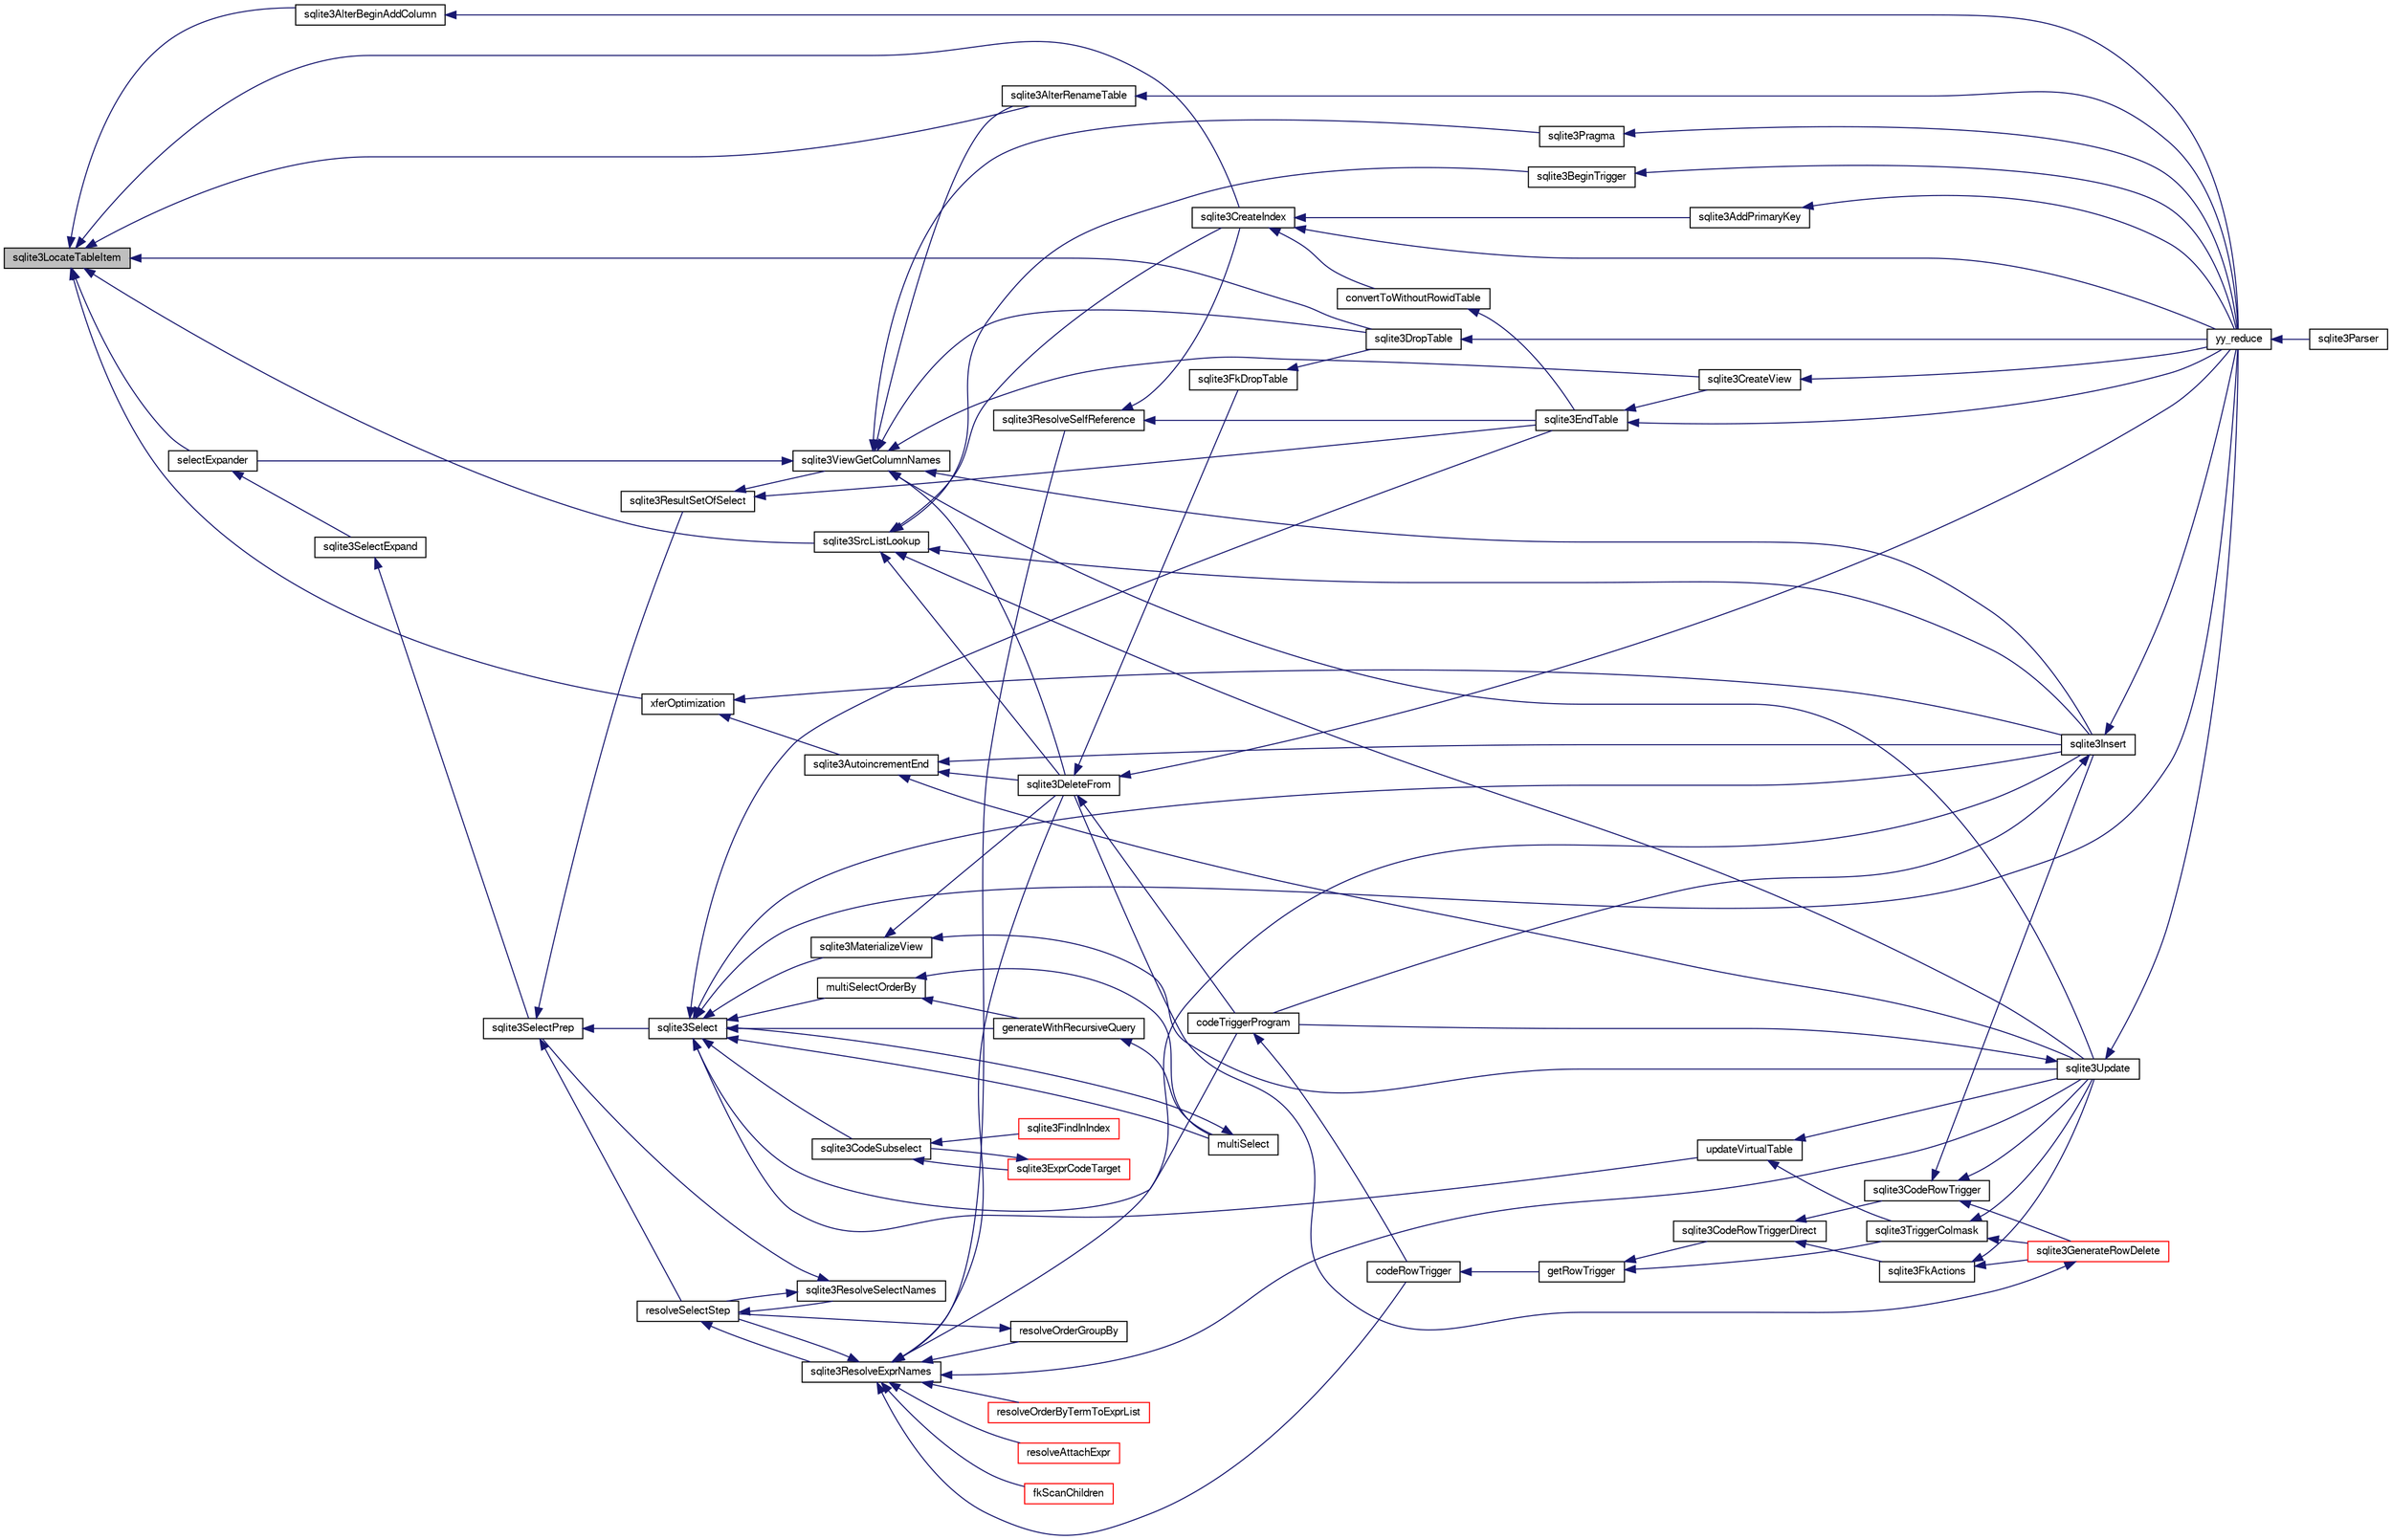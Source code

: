 digraph "sqlite3LocateTableItem"
{
  edge [fontname="FreeSans",fontsize="10",labelfontname="FreeSans",labelfontsize="10"];
  node [fontname="FreeSans",fontsize="10",shape=record];
  rankdir="LR";
  Node579398 [label="sqlite3LocateTableItem",height=0.2,width=0.4,color="black", fillcolor="grey75", style="filled", fontcolor="black"];
  Node579398 -> Node579399 [dir="back",color="midnightblue",fontsize="10",style="solid",fontname="FreeSans"];
  Node579399 [label="sqlite3AlterRenameTable",height=0.2,width=0.4,color="black", fillcolor="white", style="filled",URL="$sqlite3_8c.html#aa5cfdb507ff74e559f2efb0318c96d2c"];
  Node579399 -> Node579400 [dir="back",color="midnightblue",fontsize="10",style="solid",fontname="FreeSans"];
  Node579400 [label="yy_reduce",height=0.2,width=0.4,color="black", fillcolor="white", style="filled",URL="$sqlite3_8c.html#a7c419a9b25711c666a9a2449ef377f14"];
  Node579400 -> Node579401 [dir="back",color="midnightblue",fontsize="10",style="solid",fontname="FreeSans"];
  Node579401 [label="sqlite3Parser",height=0.2,width=0.4,color="black", fillcolor="white", style="filled",URL="$sqlite3_8c.html#a0327d71a5fabe0b6a343d78a2602e72a"];
  Node579398 -> Node579402 [dir="back",color="midnightblue",fontsize="10",style="solid",fontname="FreeSans"];
  Node579402 [label="sqlite3AlterBeginAddColumn",height=0.2,width=0.4,color="black", fillcolor="white", style="filled",URL="$sqlite3_8c.html#a884f7bc342f8753d938ae1f1b9157d2d"];
  Node579402 -> Node579400 [dir="back",color="midnightblue",fontsize="10",style="solid",fontname="FreeSans"];
  Node579398 -> Node579403 [dir="back",color="midnightblue",fontsize="10",style="solid",fontname="FreeSans"];
  Node579403 [label="sqlite3DropTable",height=0.2,width=0.4,color="black", fillcolor="white", style="filled",URL="$sqlite3_8c.html#a5534f77364b5568783c0e50db3c9defb"];
  Node579403 -> Node579400 [dir="back",color="midnightblue",fontsize="10",style="solid",fontname="FreeSans"];
  Node579398 -> Node579404 [dir="back",color="midnightblue",fontsize="10",style="solid",fontname="FreeSans"];
  Node579404 [label="sqlite3CreateIndex",height=0.2,width=0.4,color="black", fillcolor="white", style="filled",URL="$sqlite3_8c.html#a8dbe5e590ab6c58a8c45f34f7c81e825"];
  Node579404 -> Node579405 [dir="back",color="midnightblue",fontsize="10",style="solid",fontname="FreeSans"];
  Node579405 [label="sqlite3AddPrimaryKey",height=0.2,width=0.4,color="black", fillcolor="white", style="filled",URL="$sqlite3_8c.html#af2b0672c3379d2a7d927d210ae0ade62"];
  Node579405 -> Node579400 [dir="back",color="midnightblue",fontsize="10",style="solid",fontname="FreeSans"];
  Node579404 -> Node579406 [dir="back",color="midnightblue",fontsize="10",style="solid",fontname="FreeSans"];
  Node579406 [label="convertToWithoutRowidTable",height=0.2,width=0.4,color="black", fillcolor="white", style="filled",URL="$sqlite3_8c.html#a0d41effc4e4a0ba740429a08f6747313"];
  Node579406 -> Node579407 [dir="back",color="midnightblue",fontsize="10",style="solid",fontname="FreeSans"];
  Node579407 [label="sqlite3EndTable",height=0.2,width=0.4,color="black", fillcolor="white", style="filled",URL="$sqlite3_8c.html#a7b5f2c66c0f0b6f819d970ca389768b0"];
  Node579407 -> Node579408 [dir="back",color="midnightblue",fontsize="10",style="solid",fontname="FreeSans"];
  Node579408 [label="sqlite3CreateView",height=0.2,width=0.4,color="black", fillcolor="white", style="filled",URL="$sqlite3_8c.html#a9d85cb00ff71dee5cd9a019503a6982e"];
  Node579408 -> Node579400 [dir="back",color="midnightblue",fontsize="10",style="solid",fontname="FreeSans"];
  Node579407 -> Node579400 [dir="back",color="midnightblue",fontsize="10",style="solid",fontname="FreeSans"];
  Node579404 -> Node579400 [dir="back",color="midnightblue",fontsize="10",style="solid",fontname="FreeSans"];
  Node579398 -> Node579409 [dir="back",color="midnightblue",fontsize="10",style="solid",fontname="FreeSans"];
  Node579409 [label="sqlite3SrcListLookup",height=0.2,width=0.4,color="black", fillcolor="white", style="filled",URL="$sqlite3_8c.html#a6354fab5d5d3aa8a721e43d480c16701"];
  Node579409 -> Node579404 [dir="back",color="midnightblue",fontsize="10",style="solid",fontname="FreeSans"];
  Node579409 -> Node579410 [dir="back",color="midnightblue",fontsize="10",style="solid",fontname="FreeSans"];
  Node579410 [label="sqlite3DeleteFrom",height=0.2,width=0.4,color="black", fillcolor="white", style="filled",URL="$sqlite3_8c.html#ab9b4b45349188b49eabb23f94608a091"];
  Node579410 -> Node579411 [dir="back",color="midnightblue",fontsize="10",style="solid",fontname="FreeSans"];
  Node579411 [label="sqlite3FkDropTable",height=0.2,width=0.4,color="black", fillcolor="white", style="filled",URL="$sqlite3_8c.html#a1218c6fc74e89152ceaa4760e82f5ef9"];
  Node579411 -> Node579403 [dir="back",color="midnightblue",fontsize="10",style="solid",fontname="FreeSans"];
  Node579410 -> Node579412 [dir="back",color="midnightblue",fontsize="10",style="solid",fontname="FreeSans"];
  Node579412 [label="codeTriggerProgram",height=0.2,width=0.4,color="black", fillcolor="white", style="filled",URL="$sqlite3_8c.html#a120801f59d9281d201d2ff4b2606836e"];
  Node579412 -> Node579413 [dir="back",color="midnightblue",fontsize="10",style="solid",fontname="FreeSans"];
  Node579413 [label="codeRowTrigger",height=0.2,width=0.4,color="black", fillcolor="white", style="filled",URL="$sqlite3_8c.html#a463cea5aaaf388b560b206570a0022fc"];
  Node579413 -> Node579414 [dir="back",color="midnightblue",fontsize="10",style="solid",fontname="FreeSans"];
  Node579414 [label="getRowTrigger",height=0.2,width=0.4,color="black", fillcolor="white", style="filled",URL="$sqlite3_8c.html#a69626ef20b540d1a2b19cf56f3f45689"];
  Node579414 -> Node579415 [dir="back",color="midnightblue",fontsize="10",style="solid",fontname="FreeSans"];
  Node579415 [label="sqlite3CodeRowTriggerDirect",height=0.2,width=0.4,color="black", fillcolor="white", style="filled",URL="$sqlite3_8c.html#ad92829f9001bcf89a0299dad5a48acd4"];
  Node579415 -> Node579416 [dir="back",color="midnightblue",fontsize="10",style="solid",fontname="FreeSans"];
  Node579416 [label="sqlite3FkActions",height=0.2,width=0.4,color="black", fillcolor="white", style="filled",URL="$sqlite3_8c.html#a39159bd1623724946c22355ba7f3ef90"];
  Node579416 -> Node579417 [dir="back",color="midnightblue",fontsize="10",style="solid",fontname="FreeSans"];
  Node579417 [label="sqlite3GenerateRowDelete",height=0.2,width=0.4,color="red", fillcolor="white", style="filled",URL="$sqlite3_8c.html#a2c76cbf3027fc18fdbb8cb4cd96b77d9"];
  Node579417 -> Node579410 [dir="back",color="midnightblue",fontsize="10",style="solid",fontname="FreeSans"];
  Node579416 -> Node579420 [dir="back",color="midnightblue",fontsize="10",style="solid",fontname="FreeSans"];
  Node579420 [label="sqlite3Update",height=0.2,width=0.4,color="black", fillcolor="white", style="filled",URL="$sqlite3_8c.html#ac5aa67c46e8cc8174566fabe6809fafa"];
  Node579420 -> Node579412 [dir="back",color="midnightblue",fontsize="10",style="solid",fontname="FreeSans"];
  Node579420 -> Node579400 [dir="back",color="midnightblue",fontsize="10",style="solid",fontname="FreeSans"];
  Node579415 -> Node579421 [dir="back",color="midnightblue",fontsize="10",style="solid",fontname="FreeSans"];
  Node579421 [label="sqlite3CodeRowTrigger",height=0.2,width=0.4,color="black", fillcolor="white", style="filled",URL="$sqlite3_8c.html#a37f21393c74de4d01b16761ee9abacd9"];
  Node579421 -> Node579417 [dir="back",color="midnightblue",fontsize="10",style="solid",fontname="FreeSans"];
  Node579421 -> Node579419 [dir="back",color="midnightblue",fontsize="10",style="solid",fontname="FreeSans"];
  Node579419 [label="sqlite3Insert",height=0.2,width=0.4,color="black", fillcolor="white", style="filled",URL="$sqlite3_8c.html#a5b17c9c2000bae6bdff8e6be48d7dc2b"];
  Node579419 -> Node579412 [dir="back",color="midnightblue",fontsize="10",style="solid",fontname="FreeSans"];
  Node579419 -> Node579400 [dir="back",color="midnightblue",fontsize="10",style="solid",fontname="FreeSans"];
  Node579421 -> Node579420 [dir="back",color="midnightblue",fontsize="10",style="solid",fontname="FreeSans"];
  Node579414 -> Node579422 [dir="back",color="midnightblue",fontsize="10",style="solid",fontname="FreeSans"];
  Node579422 [label="sqlite3TriggerColmask",height=0.2,width=0.4,color="black", fillcolor="white", style="filled",URL="$sqlite3_8c.html#acace8e99e37ae5e84ea03c65e820c540"];
  Node579422 -> Node579417 [dir="back",color="midnightblue",fontsize="10",style="solid",fontname="FreeSans"];
  Node579422 -> Node579420 [dir="back",color="midnightblue",fontsize="10",style="solid",fontname="FreeSans"];
  Node579410 -> Node579400 [dir="back",color="midnightblue",fontsize="10",style="solid",fontname="FreeSans"];
  Node579409 -> Node579419 [dir="back",color="midnightblue",fontsize="10",style="solid",fontname="FreeSans"];
  Node579409 -> Node579423 [dir="back",color="midnightblue",fontsize="10",style="solid",fontname="FreeSans"];
  Node579423 [label="sqlite3BeginTrigger",height=0.2,width=0.4,color="black", fillcolor="white", style="filled",URL="$sqlite3_8c.html#ac20a731dbd52edec68a09962c7f39a4c"];
  Node579423 -> Node579400 [dir="back",color="midnightblue",fontsize="10",style="solid",fontname="FreeSans"];
  Node579409 -> Node579420 [dir="back",color="midnightblue",fontsize="10",style="solid",fontname="FreeSans"];
  Node579398 -> Node579424 [dir="back",color="midnightblue",fontsize="10",style="solid",fontname="FreeSans"];
  Node579424 [label="xferOptimization",height=0.2,width=0.4,color="black", fillcolor="white", style="filled",URL="$sqlite3_8c.html#ae85c90f7d064fe83f4ed930e708855d2"];
  Node579424 -> Node579425 [dir="back",color="midnightblue",fontsize="10",style="solid",fontname="FreeSans"];
  Node579425 [label="sqlite3AutoincrementEnd",height=0.2,width=0.4,color="black", fillcolor="white", style="filled",URL="$sqlite3_8c.html#ad8f51f6ea684367030cd9c09234374e7"];
  Node579425 -> Node579410 [dir="back",color="midnightblue",fontsize="10",style="solid",fontname="FreeSans"];
  Node579425 -> Node579419 [dir="back",color="midnightblue",fontsize="10",style="solid",fontname="FreeSans"];
  Node579425 -> Node579420 [dir="back",color="midnightblue",fontsize="10",style="solid",fontname="FreeSans"];
  Node579424 -> Node579419 [dir="back",color="midnightblue",fontsize="10",style="solid",fontname="FreeSans"];
  Node579398 -> Node579426 [dir="back",color="midnightblue",fontsize="10",style="solid",fontname="FreeSans"];
  Node579426 [label="selectExpander",height=0.2,width=0.4,color="black", fillcolor="white", style="filled",URL="$sqlite3_8c.html#abee977318fbf74531340c6e41b0ca953"];
  Node579426 -> Node579427 [dir="back",color="midnightblue",fontsize="10",style="solid",fontname="FreeSans"];
  Node579427 [label="sqlite3SelectExpand",height=0.2,width=0.4,color="black", fillcolor="white", style="filled",URL="$sqlite3_8c.html#ae55acd1d8219505e629c2148950fa3de"];
  Node579427 -> Node579428 [dir="back",color="midnightblue",fontsize="10",style="solid",fontname="FreeSans"];
  Node579428 [label="sqlite3SelectPrep",height=0.2,width=0.4,color="black", fillcolor="white", style="filled",URL="$sqlite3_8c.html#aa4385bd53c0a43dea72fbc23cc78e1c6"];
  Node579428 -> Node579429 [dir="back",color="midnightblue",fontsize="10",style="solid",fontname="FreeSans"];
  Node579429 [label="resolveSelectStep",height=0.2,width=0.4,color="black", fillcolor="white", style="filled",URL="$sqlite3_8c.html#a0b9015a9e505c63fd104dcbad672c814"];
  Node579429 -> Node579430 [dir="back",color="midnightblue",fontsize="10",style="solid",fontname="FreeSans"];
  Node579430 [label="sqlite3ResolveExprNames",height=0.2,width=0.4,color="black", fillcolor="white", style="filled",URL="$sqlite3_8c.html#a537cf717a3f847807d3a3fd65da636ad"];
  Node579430 -> Node579431 [dir="back",color="midnightblue",fontsize="10",style="solid",fontname="FreeSans"];
  Node579431 [label="resolveOrderByTermToExprList",height=0.2,width=0.4,color="red", fillcolor="white", style="filled",URL="$sqlite3_8c.html#ac7f7eabdc769257622ad90aac3e02fe6"];
  Node579430 -> Node579433 [dir="back",color="midnightblue",fontsize="10",style="solid",fontname="FreeSans"];
  Node579433 [label="resolveOrderGroupBy",height=0.2,width=0.4,color="black", fillcolor="white", style="filled",URL="$sqlite3_8c.html#a4dc8ed6177a5de887eae1010992e3d00"];
  Node579433 -> Node579429 [dir="back",color="midnightblue",fontsize="10",style="solid",fontname="FreeSans"];
  Node579430 -> Node579429 [dir="back",color="midnightblue",fontsize="10",style="solid",fontname="FreeSans"];
  Node579430 -> Node579434 [dir="back",color="midnightblue",fontsize="10",style="solid",fontname="FreeSans"];
  Node579434 [label="sqlite3ResolveSelfReference",height=0.2,width=0.4,color="black", fillcolor="white", style="filled",URL="$sqlite3_8c.html#ab524095a849de78f8728167d19336094"];
  Node579434 -> Node579407 [dir="back",color="midnightblue",fontsize="10",style="solid",fontname="FreeSans"];
  Node579434 -> Node579404 [dir="back",color="midnightblue",fontsize="10",style="solid",fontname="FreeSans"];
  Node579430 -> Node579435 [dir="back",color="midnightblue",fontsize="10",style="solid",fontname="FreeSans"];
  Node579435 [label="resolveAttachExpr",height=0.2,width=0.4,color="red", fillcolor="white", style="filled",URL="$sqlite3_8c.html#a2b0ae2ee3fae38ccc805f582a9ce38f5"];
  Node579430 -> Node579410 [dir="back",color="midnightblue",fontsize="10",style="solid",fontname="FreeSans"];
  Node579430 -> Node579439 [dir="back",color="midnightblue",fontsize="10",style="solid",fontname="FreeSans"];
  Node579439 [label="fkScanChildren",height=0.2,width=0.4,color="red", fillcolor="white", style="filled",URL="$sqlite3_8c.html#a67c9dcb484336b3155e7a82a037d4691"];
  Node579430 -> Node579419 [dir="back",color="midnightblue",fontsize="10",style="solid",fontname="FreeSans"];
  Node579430 -> Node579413 [dir="back",color="midnightblue",fontsize="10",style="solid",fontname="FreeSans"];
  Node579430 -> Node579420 [dir="back",color="midnightblue",fontsize="10",style="solid",fontname="FreeSans"];
  Node579429 -> Node579441 [dir="back",color="midnightblue",fontsize="10",style="solid",fontname="FreeSans"];
  Node579441 [label="sqlite3ResolveSelectNames",height=0.2,width=0.4,color="black", fillcolor="white", style="filled",URL="$sqlite3_8c.html#a0cf10c480643b1ab9eaa02056a400734"];
  Node579441 -> Node579429 [dir="back",color="midnightblue",fontsize="10",style="solid",fontname="FreeSans"];
  Node579441 -> Node579428 [dir="back",color="midnightblue",fontsize="10",style="solid",fontname="FreeSans"];
  Node579428 -> Node579442 [dir="back",color="midnightblue",fontsize="10",style="solid",fontname="FreeSans"];
  Node579442 [label="sqlite3ResultSetOfSelect",height=0.2,width=0.4,color="black", fillcolor="white", style="filled",URL="$sqlite3_8c.html#ade35a86757654a36498d74152aa2fda8"];
  Node579442 -> Node579407 [dir="back",color="midnightblue",fontsize="10",style="solid",fontname="FreeSans"];
  Node579442 -> Node579443 [dir="back",color="midnightblue",fontsize="10",style="solid",fontname="FreeSans"];
  Node579443 [label="sqlite3ViewGetColumnNames",height=0.2,width=0.4,color="black", fillcolor="white", style="filled",URL="$sqlite3_8c.html#aebc7cd8d9e2bd174ae0a60363d3f6ce8"];
  Node579443 -> Node579399 [dir="back",color="midnightblue",fontsize="10",style="solid",fontname="FreeSans"];
  Node579443 -> Node579408 [dir="back",color="midnightblue",fontsize="10",style="solid",fontname="FreeSans"];
  Node579443 -> Node579403 [dir="back",color="midnightblue",fontsize="10",style="solid",fontname="FreeSans"];
  Node579443 -> Node579410 [dir="back",color="midnightblue",fontsize="10",style="solid",fontname="FreeSans"];
  Node579443 -> Node579419 [dir="back",color="midnightblue",fontsize="10",style="solid",fontname="FreeSans"];
  Node579443 -> Node579444 [dir="back",color="midnightblue",fontsize="10",style="solid",fontname="FreeSans"];
  Node579444 [label="sqlite3Pragma",height=0.2,width=0.4,color="black", fillcolor="white", style="filled",URL="$sqlite3_8c.html#a111391370f58f8e6a6eca51fd34d62ed"];
  Node579444 -> Node579400 [dir="back",color="midnightblue",fontsize="10",style="solid",fontname="FreeSans"];
  Node579443 -> Node579426 [dir="back",color="midnightblue",fontsize="10",style="solid",fontname="FreeSans"];
  Node579443 -> Node579420 [dir="back",color="midnightblue",fontsize="10",style="solid",fontname="FreeSans"];
  Node579428 -> Node579445 [dir="back",color="midnightblue",fontsize="10",style="solid",fontname="FreeSans"];
  Node579445 [label="sqlite3Select",height=0.2,width=0.4,color="black", fillcolor="white", style="filled",URL="$sqlite3_8c.html#a2465ee8c956209ba4b272477b7c21a45"];
  Node579445 -> Node579446 [dir="back",color="midnightblue",fontsize="10",style="solid",fontname="FreeSans"];
  Node579446 [label="sqlite3CodeSubselect",height=0.2,width=0.4,color="black", fillcolor="white", style="filled",URL="$sqlite3_8c.html#aa69b46d2204a1d1b110107a1be12ee0c"];
  Node579446 -> Node579447 [dir="back",color="midnightblue",fontsize="10",style="solid",fontname="FreeSans"];
  Node579447 [label="sqlite3FindInIndex",height=0.2,width=0.4,color="red", fillcolor="white", style="filled",URL="$sqlite3_8c.html#af7d8c56ab0231f44bb5f87b3fafeffb2"];
  Node579446 -> Node579449 [dir="back",color="midnightblue",fontsize="10",style="solid",fontname="FreeSans"];
  Node579449 [label="sqlite3ExprCodeTarget",height=0.2,width=0.4,color="red", fillcolor="white", style="filled",URL="$sqlite3_8c.html#a4f308397a0a3ed299ed31aaa1ae2a293"];
  Node579449 -> Node579446 [dir="back",color="midnightblue",fontsize="10",style="solid",fontname="FreeSans"];
  Node579445 -> Node579407 [dir="back",color="midnightblue",fontsize="10",style="solid",fontname="FreeSans"];
  Node579445 -> Node579486 [dir="back",color="midnightblue",fontsize="10",style="solid",fontname="FreeSans"];
  Node579486 [label="sqlite3MaterializeView",height=0.2,width=0.4,color="black", fillcolor="white", style="filled",URL="$sqlite3_8c.html#a4557984b0b75f998fb0c3f231c9b1def"];
  Node579486 -> Node579410 [dir="back",color="midnightblue",fontsize="10",style="solid",fontname="FreeSans"];
  Node579486 -> Node579420 [dir="back",color="midnightblue",fontsize="10",style="solid",fontname="FreeSans"];
  Node579445 -> Node579419 [dir="back",color="midnightblue",fontsize="10",style="solid",fontname="FreeSans"];
  Node579445 -> Node579468 [dir="back",color="midnightblue",fontsize="10",style="solid",fontname="FreeSans"];
  Node579468 [label="generateWithRecursiveQuery",height=0.2,width=0.4,color="black", fillcolor="white", style="filled",URL="$sqlite3_8c.html#ade2c3663fa9c3b9676507984b9483942"];
  Node579468 -> Node579469 [dir="back",color="midnightblue",fontsize="10",style="solid",fontname="FreeSans"];
  Node579469 [label="multiSelect",height=0.2,width=0.4,color="black", fillcolor="white", style="filled",URL="$sqlite3_8c.html#a6456c61f3d9b2389738753cedfa24fa7"];
  Node579469 -> Node579445 [dir="back",color="midnightblue",fontsize="10",style="solid",fontname="FreeSans"];
  Node579445 -> Node579469 [dir="back",color="midnightblue",fontsize="10",style="solid",fontname="FreeSans"];
  Node579445 -> Node579470 [dir="back",color="midnightblue",fontsize="10",style="solid",fontname="FreeSans"];
  Node579470 [label="multiSelectOrderBy",height=0.2,width=0.4,color="black", fillcolor="white", style="filled",URL="$sqlite3_8c.html#afcdb8488c6f4dfdadaf9f04bca35b808"];
  Node579470 -> Node579468 [dir="back",color="midnightblue",fontsize="10",style="solid",fontname="FreeSans"];
  Node579470 -> Node579469 [dir="back",color="midnightblue",fontsize="10",style="solid",fontname="FreeSans"];
  Node579445 -> Node579412 [dir="back",color="midnightblue",fontsize="10",style="solid",fontname="FreeSans"];
  Node579445 -> Node579487 [dir="back",color="midnightblue",fontsize="10",style="solid",fontname="FreeSans"];
  Node579487 [label="updateVirtualTable",height=0.2,width=0.4,color="black", fillcolor="white", style="filled",URL="$sqlite3_8c.html#a740220531db9293c39a2cdd7da3f74e1"];
  Node579487 -> Node579422 [dir="back",color="midnightblue",fontsize="10",style="solid",fontname="FreeSans"];
  Node579487 -> Node579420 [dir="back",color="midnightblue",fontsize="10",style="solid",fontname="FreeSans"];
  Node579445 -> Node579400 [dir="back",color="midnightblue",fontsize="10",style="solid",fontname="FreeSans"];
}
